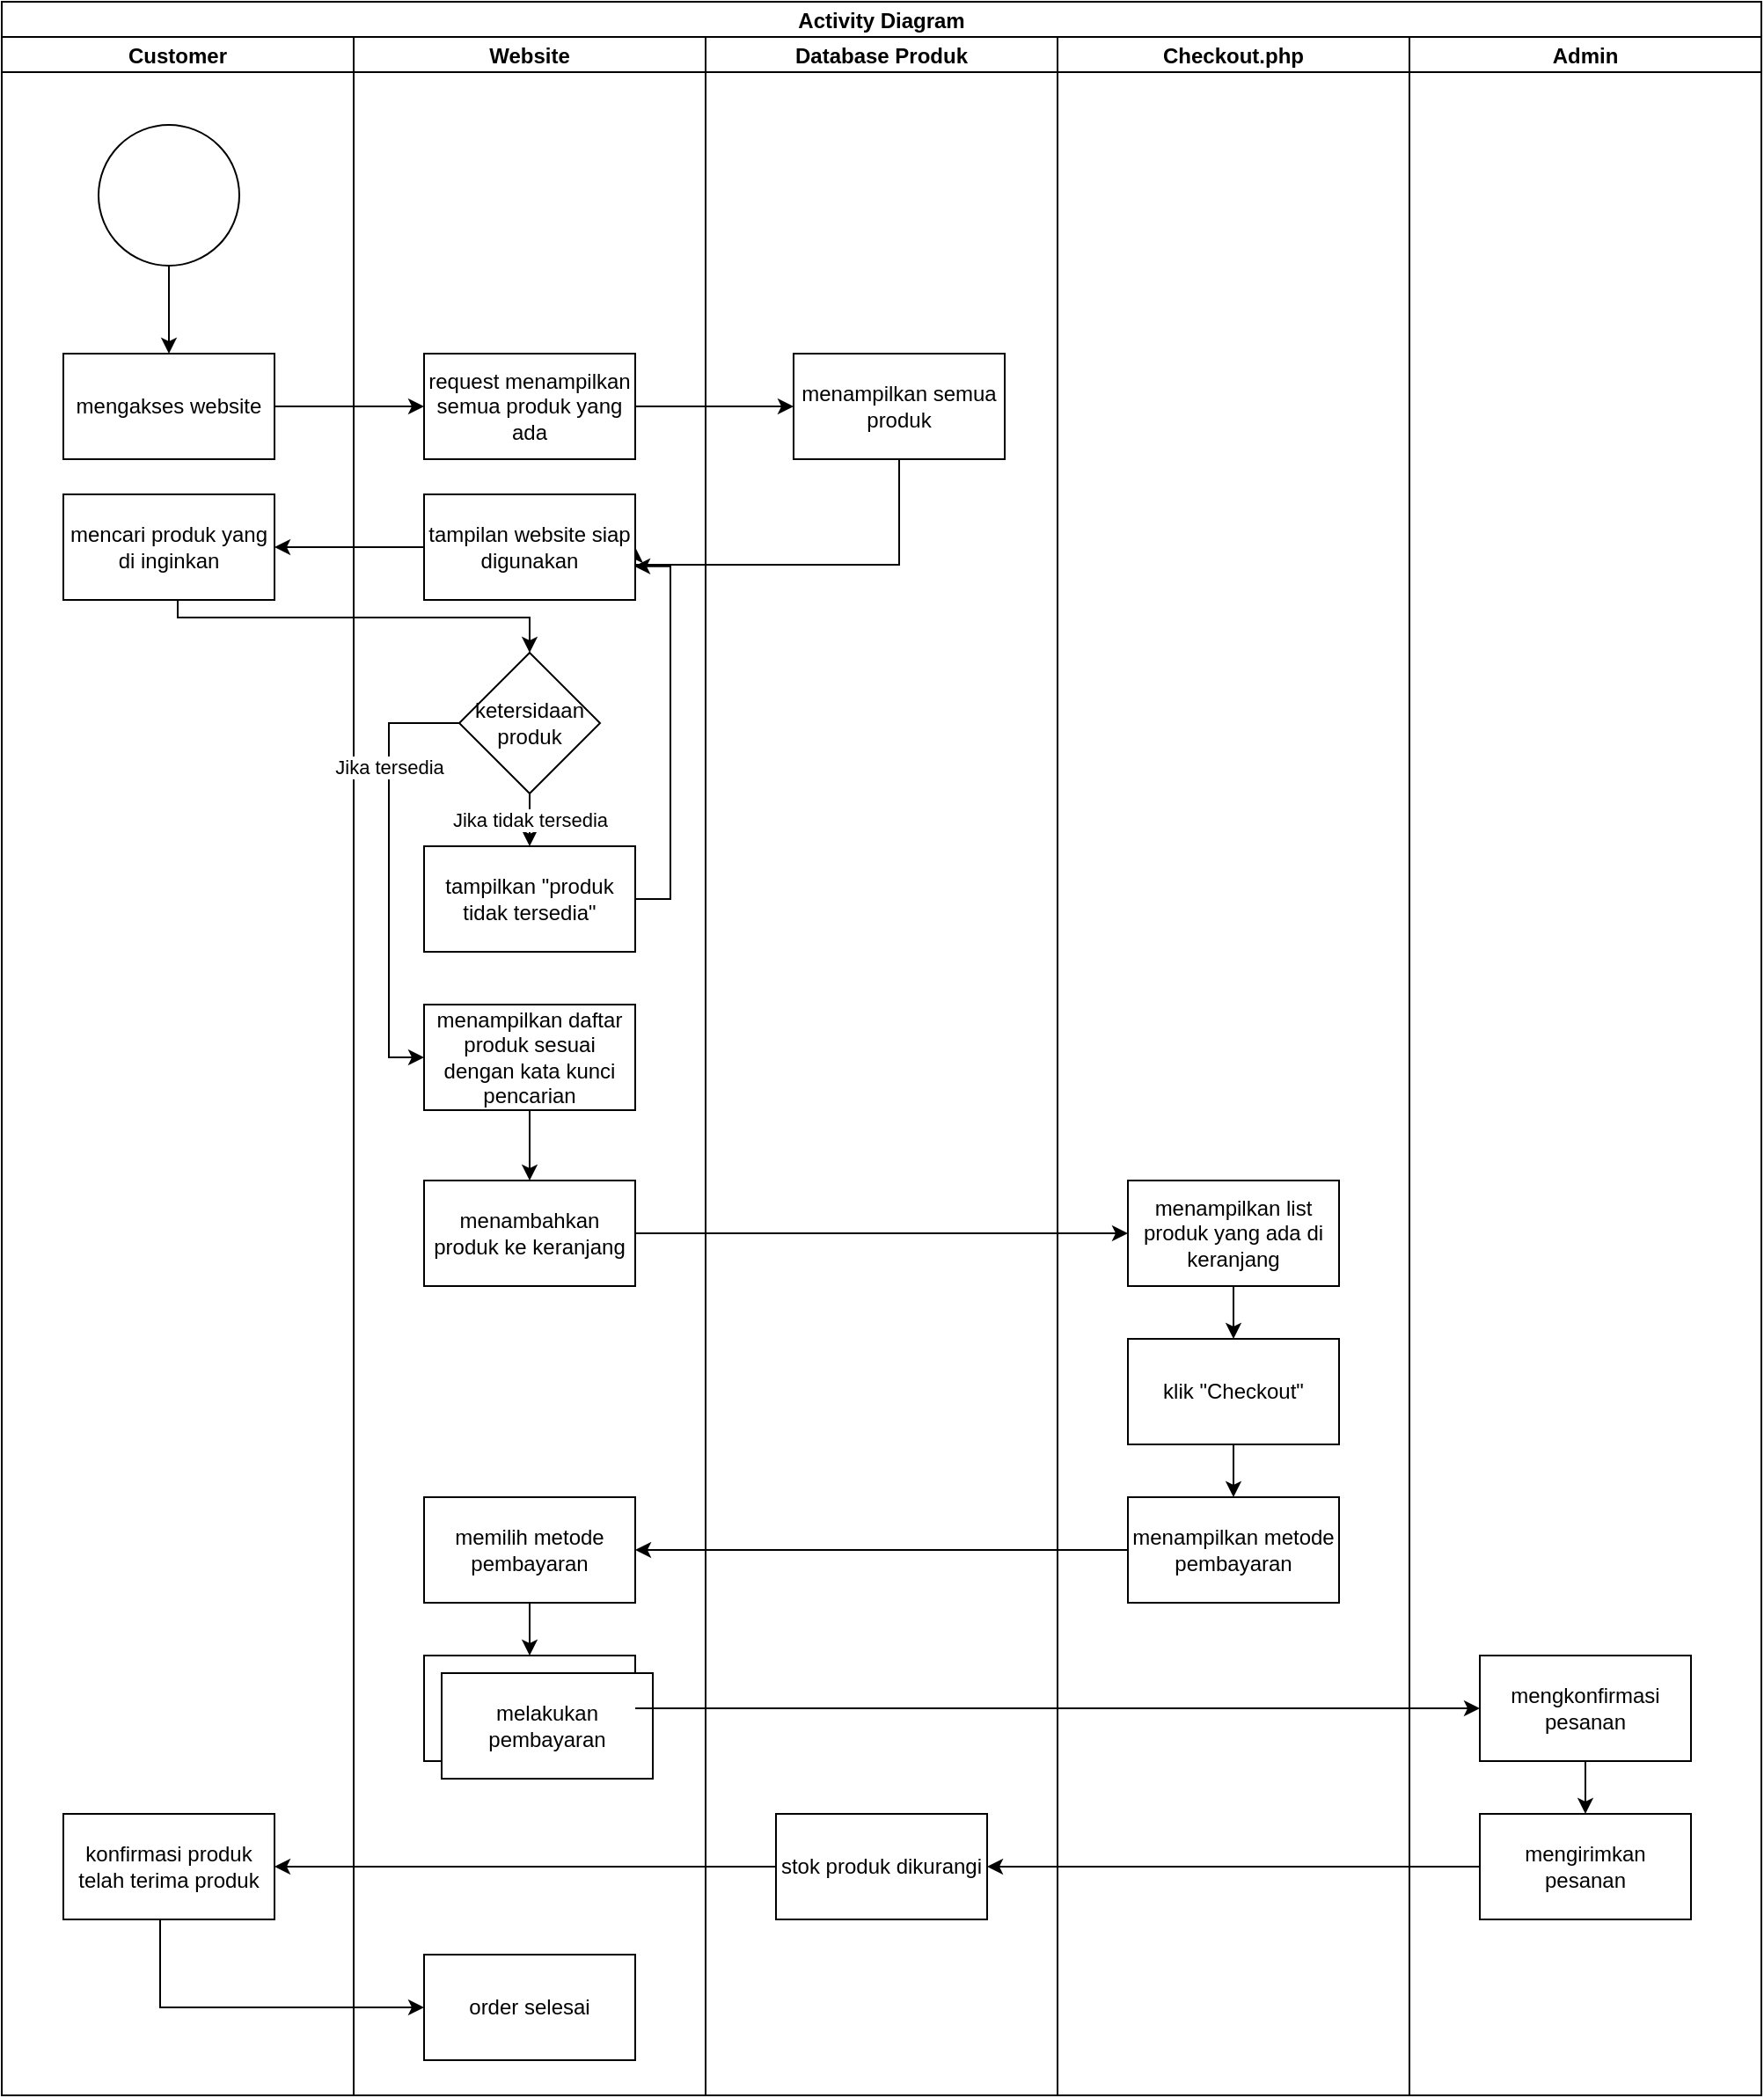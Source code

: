 <mxfile version="17.2.4" type="device"><diagram id="5UdF0l84MPPEFIKnvTDe" name="Page-1"><mxGraphModel dx="3160" dy="1944" grid="1" gridSize="10" guides="1" tooltips="1" connect="1" arrows="1" fold="1" page="1" pageScale="1" pageWidth="850" pageHeight="1100" math="0" shadow="0"><root><mxCell id="0"/><mxCell id="1" parent="0"/><mxCell id="NcI-73E-WFSMeI0G_Fls-11" value="" style="edgeStyle=orthogonalEdgeStyle;rounded=0;orthogonalLoop=1;jettySize=auto;html=1;" edge="1" parent="1" source="NcI-73E-WFSMeI0G_Fls-2" target="NcI-73E-WFSMeI0G_Fls-3"><mxGeometry relative="1" as="geometry"/></mxCell><mxCell id="NcI-73E-WFSMeI0G_Fls-2" value="mengakses website" style="rounded=0;whiteSpace=wrap;html=1;" vertex="1" parent="1"><mxGeometry x="55" y="200" width="120" height="60" as="geometry"/></mxCell><mxCell id="NcI-73E-WFSMeI0G_Fls-12" value="" style="edgeStyle=orthogonalEdgeStyle;rounded=0;orthogonalLoop=1;jettySize=auto;html=1;" edge="1" parent="1" source="NcI-73E-WFSMeI0G_Fls-3" target="NcI-73E-WFSMeI0G_Fls-4"><mxGeometry relative="1" as="geometry"/></mxCell><mxCell id="NcI-73E-WFSMeI0G_Fls-3" value="request menampilkan semua produk yang ada" style="rounded=0;whiteSpace=wrap;html=1;" vertex="1" parent="1"><mxGeometry x="260" y="200" width="120" height="60" as="geometry"/></mxCell><mxCell id="NcI-73E-WFSMeI0G_Fls-16" style="edgeStyle=orthogonalEdgeStyle;rounded=0;orthogonalLoop=1;jettySize=auto;html=1;entryX=1;entryY=0.5;entryDx=0;entryDy=0;" edge="1" parent="1" source="NcI-73E-WFSMeI0G_Fls-4" target="NcI-73E-WFSMeI0G_Fls-13"><mxGeometry relative="1" as="geometry"><Array as="points"><mxPoint x="530" y="320"/></Array></mxGeometry></mxCell><mxCell id="NcI-73E-WFSMeI0G_Fls-4" value="menampilkan semua produk" style="rounded=0;whiteSpace=wrap;html=1;" vertex="1" parent="1"><mxGeometry x="470" y="200" width="120" height="60" as="geometry"/></mxCell><mxCell id="NcI-73E-WFSMeI0G_Fls-10" value="" style="edgeStyle=orthogonalEdgeStyle;rounded=0;orthogonalLoop=1;jettySize=auto;html=1;" edge="1" parent="1" source="NcI-73E-WFSMeI0G_Fls-5" target="NcI-73E-WFSMeI0G_Fls-2"><mxGeometry relative="1" as="geometry"/></mxCell><mxCell id="NcI-73E-WFSMeI0G_Fls-5" value="" style="ellipse;whiteSpace=wrap;html=1;aspect=fixed;" vertex="1" parent="1"><mxGeometry x="75" y="70" width="80" height="80" as="geometry"/></mxCell><mxCell id="NcI-73E-WFSMeI0G_Fls-6" value="Activity Diagram" style="swimlane;childLayout=stackLayout;resizeParent=1;resizeParentMax=0;startSize=20;" vertex="1" parent="1"><mxGeometry x="20" width="1000" height="1190" as="geometry"/></mxCell><mxCell id="NcI-73E-WFSMeI0G_Fls-7" value="Customer" style="swimlane;startSize=20;" vertex="1" parent="NcI-73E-WFSMeI0G_Fls-6"><mxGeometry y="20" width="200" height="1170" as="geometry"/></mxCell><mxCell id="NcI-73E-WFSMeI0G_Fls-17" value="mencari produk yang di inginkan" style="rounded=0;whiteSpace=wrap;html=1;" vertex="1" parent="NcI-73E-WFSMeI0G_Fls-7"><mxGeometry x="35" y="260" width="120" height="60" as="geometry"/></mxCell><mxCell id="NcI-73E-WFSMeI0G_Fls-62" value="konfirmasi produk telah terima produk" style="rounded=0;whiteSpace=wrap;html=1;" vertex="1" parent="NcI-73E-WFSMeI0G_Fls-7"><mxGeometry x="35" y="1010" width="120" height="60" as="geometry"/></mxCell><mxCell id="NcI-73E-WFSMeI0G_Fls-8" value="Website" style="swimlane;startSize=20;" vertex="1" parent="NcI-73E-WFSMeI0G_Fls-6"><mxGeometry x="200" y="20" width="200" height="1170" as="geometry"/></mxCell><mxCell id="NcI-73E-WFSMeI0G_Fls-13" value="tampilan website siap digunakan" style="rounded=0;whiteSpace=wrap;html=1;" vertex="1" parent="NcI-73E-WFSMeI0G_Fls-8"><mxGeometry x="40" y="260" width="120" height="60" as="geometry"/></mxCell><mxCell id="NcI-73E-WFSMeI0G_Fls-33" value="Jika tidak tersedia" style="edgeStyle=orthogonalEdgeStyle;rounded=0;orthogonalLoop=1;jettySize=auto;html=1;" edge="1" parent="NcI-73E-WFSMeI0G_Fls-8" source="NcI-73E-WFSMeI0G_Fls-19" target="NcI-73E-WFSMeI0G_Fls-31"><mxGeometry relative="1" as="geometry"/></mxCell><mxCell id="NcI-73E-WFSMeI0G_Fls-19" value="ketersidaan produk" style="rhombus;whiteSpace=wrap;html=1;" vertex="1" parent="NcI-73E-WFSMeI0G_Fls-8"><mxGeometry x="60" y="350" width="80" height="80" as="geometry"/></mxCell><mxCell id="NcI-73E-WFSMeI0G_Fls-44" value="" style="edgeStyle=orthogonalEdgeStyle;rounded=0;orthogonalLoop=1;jettySize=auto;html=1;" edge="1" parent="NcI-73E-WFSMeI0G_Fls-8" source="NcI-73E-WFSMeI0G_Fls-22" target="NcI-73E-WFSMeI0G_Fls-43"><mxGeometry relative="1" as="geometry"/></mxCell><mxCell id="NcI-73E-WFSMeI0G_Fls-22" value="menampilkan daftar produk sesuai dengan kata kunci pencarian" style="rounded=0;whiteSpace=wrap;html=1;" vertex="1" parent="NcI-73E-WFSMeI0G_Fls-8"><mxGeometry x="40" y="550" width="120" height="60" as="geometry"/></mxCell><mxCell id="NcI-73E-WFSMeI0G_Fls-31" value="tampilkan &quot;produk tidak tersedia&quot;" style="rounded=0;whiteSpace=wrap;html=1;" vertex="1" parent="NcI-73E-WFSMeI0G_Fls-8"><mxGeometry x="40" y="460" width="120" height="60" as="geometry"/></mxCell><mxCell id="NcI-73E-WFSMeI0G_Fls-23" value="Jika tersedia" style="edgeStyle=orthogonalEdgeStyle;rounded=0;orthogonalLoop=1;jettySize=auto;html=1;exitX=0;exitY=0.5;exitDx=0;exitDy=0;" edge="1" parent="NcI-73E-WFSMeI0G_Fls-8" source="NcI-73E-WFSMeI0G_Fls-19" target="NcI-73E-WFSMeI0G_Fls-22"><mxGeometry x="-0.481" relative="1" as="geometry"><Array as="points"><mxPoint x="20" y="390"/><mxPoint x="20" y="580"/></Array><mxPoint as="offset"/></mxGeometry></mxCell><mxCell id="NcI-73E-WFSMeI0G_Fls-32" style="edgeStyle=orthogonalEdgeStyle;rounded=0;orthogonalLoop=1;jettySize=auto;html=1;entryX=0.996;entryY=0.681;entryDx=0;entryDy=0;entryPerimeter=0;" edge="1" parent="NcI-73E-WFSMeI0G_Fls-8" source="NcI-73E-WFSMeI0G_Fls-31" target="NcI-73E-WFSMeI0G_Fls-13"><mxGeometry relative="1" as="geometry"><mxPoint x="240" y="370" as="targetPoint"/><Array as="points"><mxPoint x="180" y="490"/><mxPoint x="180" y="301"/></Array></mxGeometry></mxCell><mxCell id="NcI-73E-WFSMeI0G_Fls-43" value="menambahkan produk ke keranjang" style="rounded=0;whiteSpace=wrap;html=1;" vertex="1" parent="NcI-73E-WFSMeI0G_Fls-8"><mxGeometry x="40" y="650" width="120" height="60" as="geometry"/></mxCell><mxCell id="NcI-73E-WFSMeI0G_Fls-54" value="" style="edgeStyle=orthogonalEdgeStyle;rounded=0;orthogonalLoop=1;jettySize=auto;html=1;" edge="1" parent="NcI-73E-WFSMeI0G_Fls-8" source="NcI-73E-WFSMeI0G_Fls-51" target="NcI-73E-WFSMeI0G_Fls-53"><mxGeometry relative="1" as="geometry"/></mxCell><mxCell id="NcI-73E-WFSMeI0G_Fls-51" value="memilih metode pembayaran" style="rounded=0;whiteSpace=wrap;html=1;" vertex="1" parent="NcI-73E-WFSMeI0G_Fls-8"><mxGeometry x="40" y="830" width="120" height="60" as="geometry"/></mxCell><mxCell id="NcI-73E-WFSMeI0G_Fls-53" value="melakukan pembayaran" style="rounded=0;whiteSpace=wrap;html=1;" vertex="1" parent="NcI-73E-WFSMeI0G_Fls-8"><mxGeometry x="40" y="920" width="120" height="60" as="geometry"/></mxCell><mxCell id="NcI-73E-WFSMeI0G_Fls-61" value="melakukan pembayaran" style="rounded=0;whiteSpace=wrap;html=1;" vertex="1" parent="NcI-73E-WFSMeI0G_Fls-8"><mxGeometry x="50" y="930" width="120" height="60" as="geometry"/></mxCell><mxCell id="NcI-73E-WFSMeI0G_Fls-65" value="order selesai" style="rounded=0;whiteSpace=wrap;html=1;" vertex="1" parent="NcI-73E-WFSMeI0G_Fls-8"><mxGeometry x="40" y="1090" width="120" height="60" as="geometry"/></mxCell><mxCell id="NcI-73E-WFSMeI0G_Fls-9" value="Database Produk" style="swimlane;startSize=20;" vertex="1" parent="NcI-73E-WFSMeI0G_Fls-6"><mxGeometry x="400" y="20" width="200" height="1170" as="geometry"/></mxCell><mxCell id="NcI-73E-WFSMeI0G_Fls-59" value="stok produk dikurangi" style="rounded=0;whiteSpace=wrap;html=1;" vertex="1" parent="NcI-73E-WFSMeI0G_Fls-9"><mxGeometry x="40" y="1010" width="120" height="60" as="geometry"/></mxCell><mxCell id="NcI-73E-WFSMeI0G_Fls-14" value="Checkout.php" style="swimlane;startSize=20;" vertex="1" parent="NcI-73E-WFSMeI0G_Fls-6"><mxGeometry x="600" y="20" width="200" height="1170" as="geometry"/></mxCell><mxCell id="NcI-73E-WFSMeI0G_Fls-48" value="" style="edgeStyle=orthogonalEdgeStyle;rounded=0;orthogonalLoop=1;jettySize=auto;html=1;" edge="1" parent="NcI-73E-WFSMeI0G_Fls-14" source="NcI-73E-WFSMeI0G_Fls-45" target="NcI-73E-WFSMeI0G_Fls-47"><mxGeometry relative="1" as="geometry"/></mxCell><mxCell id="NcI-73E-WFSMeI0G_Fls-45" value="menampilkan list produk yang ada di keranjang" style="rounded=0;whiteSpace=wrap;html=1;" vertex="1" parent="NcI-73E-WFSMeI0G_Fls-14"><mxGeometry x="40" y="650" width="120" height="60" as="geometry"/></mxCell><mxCell id="NcI-73E-WFSMeI0G_Fls-50" value="" style="edgeStyle=orthogonalEdgeStyle;rounded=0;orthogonalLoop=1;jettySize=auto;html=1;" edge="1" parent="NcI-73E-WFSMeI0G_Fls-14" source="NcI-73E-WFSMeI0G_Fls-47" target="NcI-73E-WFSMeI0G_Fls-49"><mxGeometry relative="1" as="geometry"/></mxCell><mxCell id="NcI-73E-WFSMeI0G_Fls-47" value="klik &quot;Checkout&quot;" style="rounded=0;whiteSpace=wrap;html=1;" vertex="1" parent="NcI-73E-WFSMeI0G_Fls-14"><mxGeometry x="40" y="740" width="120" height="60" as="geometry"/></mxCell><mxCell id="NcI-73E-WFSMeI0G_Fls-49" value="menampilkan metode pembayaran" style="rounded=0;whiteSpace=wrap;html=1;" vertex="1" parent="NcI-73E-WFSMeI0G_Fls-14"><mxGeometry x="40" y="830" width="120" height="60" as="geometry"/></mxCell><mxCell id="NcI-73E-WFSMeI0G_Fls-15" value="Admin" style="swimlane;startSize=20;" vertex="1" parent="NcI-73E-WFSMeI0G_Fls-6"><mxGeometry x="800" y="20" width="200" height="1170" as="geometry"/></mxCell><mxCell id="NcI-73E-WFSMeI0G_Fls-58" value="" style="edgeStyle=orthogonalEdgeStyle;rounded=0;orthogonalLoop=1;jettySize=auto;html=1;" edge="1" parent="NcI-73E-WFSMeI0G_Fls-15" source="NcI-73E-WFSMeI0G_Fls-55" target="NcI-73E-WFSMeI0G_Fls-57"><mxGeometry relative="1" as="geometry"/></mxCell><mxCell id="NcI-73E-WFSMeI0G_Fls-55" value="mengkonfirmasi pesanan" style="rounded=0;whiteSpace=wrap;html=1;" vertex="1" parent="NcI-73E-WFSMeI0G_Fls-15"><mxGeometry x="40" y="920" width="120" height="60" as="geometry"/></mxCell><mxCell id="NcI-73E-WFSMeI0G_Fls-57" value="mengirimkan pesanan" style="rounded=0;whiteSpace=wrap;html=1;" vertex="1" parent="NcI-73E-WFSMeI0G_Fls-15"><mxGeometry x="40" y="1010" width="120" height="60" as="geometry"/></mxCell><mxCell id="NcI-73E-WFSMeI0G_Fls-18" value="" style="edgeStyle=orthogonalEdgeStyle;rounded=0;orthogonalLoop=1;jettySize=auto;html=1;" edge="1" parent="NcI-73E-WFSMeI0G_Fls-6" source="NcI-73E-WFSMeI0G_Fls-13" target="NcI-73E-WFSMeI0G_Fls-17"><mxGeometry relative="1" as="geometry"/></mxCell><mxCell id="NcI-73E-WFSMeI0G_Fls-20" style="edgeStyle=orthogonalEdgeStyle;rounded=0;orthogonalLoop=1;jettySize=auto;html=1;entryX=0.5;entryY=0;entryDx=0;entryDy=0;" edge="1" parent="NcI-73E-WFSMeI0G_Fls-6" source="NcI-73E-WFSMeI0G_Fls-17" target="NcI-73E-WFSMeI0G_Fls-19"><mxGeometry relative="1" as="geometry"><Array as="points"><mxPoint x="100" y="350"/><mxPoint x="300" y="350"/></Array></mxGeometry></mxCell><mxCell id="NcI-73E-WFSMeI0G_Fls-46" style="edgeStyle=orthogonalEdgeStyle;rounded=0;orthogonalLoop=1;jettySize=auto;html=1;entryX=0;entryY=0.5;entryDx=0;entryDy=0;" edge="1" parent="NcI-73E-WFSMeI0G_Fls-6" source="NcI-73E-WFSMeI0G_Fls-43" target="NcI-73E-WFSMeI0G_Fls-45"><mxGeometry relative="1" as="geometry"/></mxCell><mxCell id="NcI-73E-WFSMeI0G_Fls-52" style="edgeStyle=orthogonalEdgeStyle;rounded=0;orthogonalLoop=1;jettySize=auto;html=1;" edge="1" parent="NcI-73E-WFSMeI0G_Fls-6" source="NcI-73E-WFSMeI0G_Fls-49" target="NcI-73E-WFSMeI0G_Fls-51"><mxGeometry relative="1" as="geometry"/></mxCell><mxCell id="NcI-73E-WFSMeI0G_Fls-56" style="edgeStyle=orthogonalEdgeStyle;rounded=0;orthogonalLoop=1;jettySize=auto;html=1;entryX=0;entryY=0.5;entryDx=0;entryDy=0;" edge="1" parent="NcI-73E-WFSMeI0G_Fls-6" source="NcI-73E-WFSMeI0G_Fls-53" target="NcI-73E-WFSMeI0G_Fls-55"><mxGeometry relative="1" as="geometry"/></mxCell><mxCell id="NcI-73E-WFSMeI0G_Fls-60" style="edgeStyle=orthogonalEdgeStyle;rounded=0;orthogonalLoop=1;jettySize=auto;html=1;entryX=1;entryY=0.5;entryDx=0;entryDy=0;" edge="1" parent="NcI-73E-WFSMeI0G_Fls-6" source="NcI-73E-WFSMeI0G_Fls-57" target="NcI-73E-WFSMeI0G_Fls-59"><mxGeometry relative="1" as="geometry"/></mxCell><mxCell id="NcI-73E-WFSMeI0G_Fls-64" style="edgeStyle=orthogonalEdgeStyle;rounded=0;orthogonalLoop=1;jettySize=auto;html=1;entryX=1;entryY=0.5;entryDx=0;entryDy=0;" edge="1" parent="NcI-73E-WFSMeI0G_Fls-6" source="NcI-73E-WFSMeI0G_Fls-59" target="NcI-73E-WFSMeI0G_Fls-62"><mxGeometry relative="1" as="geometry"/></mxCell><mxCell id="NcI-73E-WFSMeI0G_Fls-66" style="edgeStyle=orthogonalEdgeStyle;rounded=0;orthogonalLoop=1;jettySize=auto;html=1;entryX=0;entryY=0.5;entryDx=0;entryDy=0;" edge="1" parent="NcI-73E-WFSMeI0G_Fls-6" source="NcI-73E-WFSMeI0G_Fls-62" target="NcI-73E-WFSMeI0G_Fls-65"><mxGeometry relative="1" as="geometry"><Array as="points"><mxPoint x="90" y="1140"/></Array></mxGeometry></mxCell></root></mxGraphModel></diagram></mxfile>